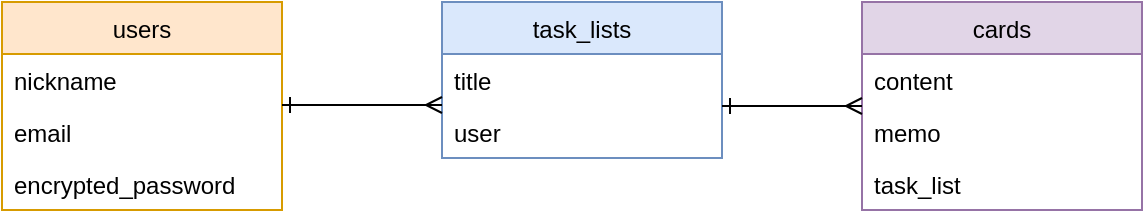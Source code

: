 <mxfile>
    <diagram id="9K_U7ifHoYbNwJvZDnJM" name="ページ1">
        <mxGraphModel dx="716" dy="627" grid="1" gridSize="11" guides="1" tooltips="1" connect="1" arrows="1" fold="1" page="1" pageScale="1" pageWidth="1654" pageHeight="1169" background="#ffffff" math="0" shadow="0">
            <root>
                <mxCell id="0"/>
                <mxCell id="1" parent="0"/>
                <mxCell id="2" value="task_lists" style="swimlane;fontStyle=0;childLayout=stackLayout;horizontal=1;startSize=26;fillColor=#dae8fc;horizontalStack=0;resizeParent=1;resizeParentMax=0;resizeLast=0;collapsible=1;marginBottom=0;strokeColor=#6c8ebf;" parent="1" vertex="1">
                    <mxGeometry x="280" y="210" width="140" height="78" as="geometry"/>
                </mxCell>
                <mxCell id="3" value="title" style="text;strokeColor=none;fillColor=none;align=left;verticalAlign=top;spacingLeft=4;spacingRight=4;overflow=hidden;rotatable=0;points=[[0,0.5],[1,0.5]];portConstraint=eastwest;" parent="2" vertex="1">
                    <mxGeometry y="26" width="140" height="26" as="geometry"/>
                </mxCell>
                <mxCell id="4" value="user" style="text;strokeColor=none;fillColor=none;align=left;verticalAlign=top;spacingLeft=4;spacingRight=4;overflow=hidden;rotatable=0;points=[[0,0.5],[1,0.5]];portConstraint=eastwest;" parent="2" vertex="1">
                    <mxGeometry y="52" width="140" height="26" as="geometry"/>
                </mxCell>
                <mxCell id="6" value="users" style="swimlane;fontStyle=0;childLayout=stackLayout;horizontal=1;startSize=26;fillColor=#ffe6cc;horizontalStack=0;resizeParent=1;resizeParentMax=0;resizeLast=0;collapsible=1;marginBottom=0;strokeColor=#d79b00;" parent="1" vertex="1">
                    <mxGeometry x="60" y="210" width="140" height="104" as="geometry"/>
                </mxCell>
                <mxCell id="7" value="nickname" style="text;strokeColor=none;fillColor=none;align=left;verticalAlign=top;spacingLeft=4;spacingRight=4;overflow=hidden;rotatable=0;points=[[0,0.5],[1,0.5]];portConstraint=eastwest;" parent="6" vertex="1">
                    <mxGeometry y="26" width="140" height="26" as="geometry"/>
                </mxCell>
                <mxCell id="8" value="email" style="text;strokeColor=none;fillColor=none;align=left;verticalAlign=top;spacingLeft=4;spacingRight=4;overflow=hidden;rotatable=0;points=[[0,0.5],[1,0.5]];portConstraint=eastwest;" parent="6" vertex="1">
                    <mxGeometry y="52" width="140" height="26" as="geometry"/>
                </mxCell>
                <mxCell id="9" value="encrypted_password&#10;" style="text;strokeColor=none;fillColor=none;align=left;verticalAlign=top;spacingLeft=4;spacingRight=4;overflow=hidden;rotatable=0;points=[[0,0.5],[1,0.5]];portConstraint=eastwest;" parent="6" vertex="1">
                    <mxGeometry y="78" width="140" height="26" as="geometry"/>
                </mxCell>
                <mxCell id="10" value="cards" style="swimlane;fontStyle=0;childLayout=stackLayout;horizontal=1;startSize=26;fillColor=#e1d5e7;horizontalStack=0;resizeParent=1;resizeParentMax=0;resizeLast=0;collapsible=1;marginBottom=0;strokeColor=#9673a6;" parent="1" vertex="1">
                    <mxGeometry x="490" y="210" width="140" height="104" as="geometry"/>
                </mxCell>
                <mxCell id="11" value="content" style="text;strokeColor=none;fillColor=none;align=left;verticalAlign=top;spacingLeft=4;spacingRight=4;overflow=hidden;rotatable=0;points=[[0,0.5],[1,0.5]];portConstraint=eastwest;" parent="10" vertex="1">
                    <mxGeometry y="26" width="140" height="26" as="geometry"/>
                </mxCell>
                <mxCell id="12" value="memo&#10;" style="text;strokeColor=none;fillColor=none;align=left;verticalAlign=top;spacingLeft=4;spacingRight=4;overflow=hidden;rotatable=0;points=[[0,0.5],[1,0.5]];portConstraint=eastwest;" parent="10" vertex="1">
                    <mxGeometry y="52" width="140" height="26" as="geometry"/>
                </mxCell>
                <mxCell id="22" value="task_list" style="text;strokeColor=none;fillColor=none;align=left;verticalAlign=top;spacingLeft=4;spacingRight=4;overflow=hidden;rotatable=0;points=[[0,0.5],[1,0.5]];portConstraint=eastwest;" parent="10" vertex="1">
                    <mxGeometry y="78" width="140" height="26" as="geometry"/>
                </mxCell>
                <mxCell id="14" value="" style="edgeStyle=none;html=1;entryX=0;entryY=0.5;entryDx=0;entryDy=0;endArrow=ERmany;endFill=0;startArrow=ERone;startFill=0;" parent="1" edge="1">
                    <mxGeometry relative="1" as="geometry">
                        <mxPoint x="200" y="261.5" as="sourcePoint"/>
                        <mxPoint x="280" y="261.5" as="targetPoint"/>
                    </mxGeometry>
                </mxCell>
                <mxCell id="15" value="" style="edgeStyle=none;html=1;startArrow=ERone;startFill=0;endArrow=ERmany;endFill=0;entryX=0;entryY=0.5;entryDx=0;entryDy=0;" parent="1" edge="1">
                    <mxGeometry relative="1" as="geometry">
                        <mxPoint x="420" y="262" as="sourcePoint"/>
                        <mxPoint x="490" y="262" as="targetPoint"/>
                    </mxGeometry>
                </mxCell>
            </root>
        </mxGraphModel>
    </diagram>
    <diagram id="WiaxabNxOEzN5OjIJki8" name="ページ2">
        <mxGraphModel dx="1077" dy="627" grid="1" gridSize="10" guides="1" tooltips="1" connect="1" arrows="0" fold="1" page="1" pageScale="1" pageWidth="1169" pageHeight="827" math="0" shadow="0">
            <root>
                <mxCell id="YUeQ5pO-HEj7gB1HhSDD-0"/>
                <mxCell id="YUeQ5pO-HEj7gB1HhSDD-1" parent="YUeQ5pO-HEj7gB1HhSDD-0"/>
                <mxCell id="JJ0xJp9nZeA3ae6mswRl-1" value="一覧ページ" style="rounded=1;whiteSpace=wrap;html=1;" parent="YUeQ5pO-HEj7gB1HhSDD-1" vertex="1">
                    <mxGeometry x="469" y="264" width="128" height="60" as="geometry"/>
                </mxCell>
                <mxCell id="JJ0xJp9nZeA3ae6mswRl-2" value="新規登録ページ" style="rounded=1;whiteSpace=wrap;html=1;" parent="YUeQ5pO-HEj7gB1HhSDD-1" vertex="1">
                    <mxGeometry x="310" y="224" width="116" height="60" as="geometry"/>
                </mxCell>
                <mxCell id="JJ0xJp9nZeA3ae6mswRl-3" value="ログインページ" style="rounded=1;whiteSpace=wrap;html=1;" parent="YUeQ5pO-HEj7gB1HhSDD-1" vertex="1">
                    <mxGeometry x="306" y="304" width="120" height="60" as="geometry"/>
                </mxCell>
                <mxCell id="JJ0xJp9nZeA3ae6mswRl-5" value="タスクリスト投稿ページ" style="rounded=1;whiteSpace=wrap;html=1;" parent="YUeQ5pO-HEj7gB1HhSDD-1" vertex="1">
                    <mxGeometry x="649" y="304" width="166" height="60" as="geometry"/>
                </mxCell>
                <mxCell id="JJ0xJp9nZeA3ae6mswRl-6" value="タスクリスト編集ページ" style="rounded=1;whiteSpace=wrap;html=1;" parent="YUeQ5pO-HEj7gB1HhSDD-1" vertex="1">
                    <mxGeometry x="649" y="384" width="166" height="60" as="geometry"/>
                </mxCell>
                <mxCell id="JJ0xJp9nZeA3ae6mswRl-7" value="カード投稿ページ" style="rounded=1;whiteSpace=wrap;html=1;" parent="YUeQ5pO-HEj7gB1HhSDD-1" vertex="1">
                    <mxGeometry x="649" y="464" width="166" height="60" as="geometry"/>
                </mxCell>
                <mxCell id="JJ0xJp9nZeA3ae6mswRl-8" value="カード詳細ページ" style="rounded=1;whiteSpace=wrap;html=1;" parent="YUeQ5pO-HEj7gB1HhSDD-1" vertex="1">
                    <mxGeometry x="649" y="544" width="166" height="60" as="geometry"/>
                </mxCell>
                <mxCell id="JJ0xJp9nZeA3ae6mswRl-9" value="TOPページ" style="rounded=1;whiteSpace=wrap;html=1;" parent="YUeQ5pO-HEj7gB1HhSDD-1" vertex="1">
                    <mxGeometry x="142" y="264" width="110" height="60" as="geometry"/>
                </mxCell>
                <mxCell id="JJ0xJp9nZeA3ae6mswRl-10" value="カウントダウン設定ページ" style="rounded=1;whiteSpace=wrap;html=1;" parent="YUeQ5pO-HEj7gB1HhSDD-1" vertex="1">
                    <mxGeometry x="649" y="224" width="166" height="60" as="geometry"/>
                </mxCell>
                <mxCell id="JJ0xJp9nZeA3ae6mswRl-11" value="カード編集ページ" style="rounded=1;whiteSpace=wrap;html=1;" parent="YUeQ5pO-HEj7gB1HhSDD-1" vertex="1">
                    <mxGeometry x="862" y="544" width="166" height="60" as="geometry"/>
                </mxCell>
                <mxCell id="JJ0xJp9nZeA3ae6mswRl-12" value="" style="endArrow=none;html=1;" parent="YUeQ5pO-HEj7gB1HhSDD-1" edge="1">
                    <mxGeometry width="50" height="50" relative="1" as="geometry">
                        <mxPoint x="630" y="580" as="sourcePoint"/>
                        <mxPoint x="630" y="260" as="targetPoint"/>
                        <Array as="points">
                            <mxPoint x="630" y="420"/>
                        </Array>
                    </mxGeometry>
                </mxCell>
                <mxCell id="JJ0xJp9nZeA3ae6mswRl-13" value="" style="endArrow=none;html=1;" parent="YUeQ5pO-HEj7gB1HhSDD-1" edge="1">
                    <mxGeometry width="50" height="50" relative="1" as="geometry">
                        <mxPoint x="630" y="338" as="sourcePoint"/>
                        <mxPoint x="649" y="338" as="targetPoint"/>
                    </mxGeometry>
                </mxCell>
                <mxCell id="lUs77356b5Os7UfWaZW5-0" value="" style="endArrow=none;html=1;" edge="1" parent="YUeQ5pO-HEj7gB1HhSDD-1">
                    <mxGeometry width="50" height="50" relative="1" as="geometry">
                        <mxPoint x="630" y="261" as="sourcePoint"/>
                        <mxPoint x="649" y="261" as="targetPoint"/>
                    </mxGeometry>
                </mxCell>
                <mxCell id="lUs77356b5Os7UfWaZW5-3" value="" style="endArrow=none;html=1;" edge="1" parent="YUeQ5pO-HEj7gB1HhSDD-1">
                    <mxGeometry width="50" height="50" relative="1" as="geometry">
                        <mxPoint x="628" y="414" as="sourcePoint"/>
                        <mxPoint x="647" y="414" as="targetPoint"/>
                    </mxGeometry>
                </mxCell>
                <mxCell id="lUs77356b5Os7UfWaZW5-4" value="" style="endArrow=none;html=1;" edge="1" parent="YUeQ5pO-HEj7gB1HhSDD-1">
                    <mxGeometry width="50" height="50" relative="1" as="geometry">
                        <mxPoint x="629" y="579" as="sourcePoint"/>
                        <mxPoint x="650" y="579" as="targetPoint"/>
                    </mxGeometry>
                </mxCell>
                <mxCell id="lUs77356b5Os7UfWaZW5-5" value="" style="endArrow=none;html=1;exitX=1;exitY=0.5;exitDx=0;exitDy=0;" edge="1" parent="YUeQ5pO-HEj7gB1HhSDD-1" source="JJ0xJp9nZeA3ae6mswRl-8" target="JJ0xJp9nZeA3ae6mswRl-11">
                    <mxGeometry width="50" height="50" relative="1" as="geometry">
                        <mxPoint x="820" y="574" as="sourcePoint"/>
                        <mxPoint x="690" y="300" as="targetPoint"/>
                    </mxGeometry>
                </mxCell>
                <mxCell id="lUs77356b5Os7UfWaZW5-6" value="" style="endArrow=none;html=1;" edge="1" parent="YUeQ5pO-HEj7gB1HhSDD-1">
                    <mxGeometry width="50" height="50" relative="1" as="geometry">
                        <mxPoint x="445" y="336" as="sourcePoint"/>
                        <mxPoint x="445" y="257" as="targetPoint"/>
                        <Array as="points"/>
                    </mxGeometry>
                </mxCell>
                <mxCell id="lUs77356b5Os7UfWaZW5-7" value="" style="endArrow=none;html=1;" edge="1" parent="YUeQ5pO-HEj7gB1HhSDD-1">
                    <mxGeometry width="50" height="50" relative="1" as="geometry">
                        <mxPoint x="425" y="258" as="sourcePoint"/>
                        <mxPoint x="445" y="258" as="targetPoint"/>
                        <Array as="points"/>
                    </mxGeometry>
                </mxCell>
                <mxCell id="lUs77356b5Os7UfWaZW5-8" value="" style="endArrow=none;html=1;" edge="1" parent="YUeQ5pO-HEj7gB1HhSDD-1">
                    <mxGeometry width="50" height="50" relative="1" as="geometry">
                        <mxPoint x="425" y="335" as="sourcePoint"/>
                        <mxPoint x="445" y="335" as="targetPoint"/>
                        <Array as="points"/>
                    </mxGeometry>
                </mxCell>
                <mxCell id="lUs77356b5Os7UfWaZW5-9" value="" style="endArrow=none;html=1;entryX=0;entryY=0.5;entryDx=0;entryDy=0;" edge="1" parent="YUeQ5pO-HEj7gB1HhSDD-1" target="JJ0xJp9nZeA3ae6mswRl-1">
                    <mxGeometry width="50" height="50" relative="1" as="geometry">
                        <mxPoint x="444" y="294" as="sourcePoint"/>
                        <mxPoint x="463" y="294" as="targetPoint"/>
                    </mxGeometry>
                </mxCell>
                <mxCell id="lUs77356b5Os7UfWaZW5-10" value="" style="endArrow=none;html=1;exitX=1;exitY=0.5;exitDx=0;exitDy=0;" edge="1" parent="YUeQ5pO-HEj7gB1HhSDD-1" source="JJ0xJp9nZeA3ae6mswRl-1">
                    <mxGeometry width="50" height="50" relative="1" as="geometry">
                        <mxPoint x="454" y="304" as="sourcePoint"/>
                        <mxPoint x="630" y="294" as="targetPoint"/>
                    </mxGeometry>
                </mxCell>
                <mxCell id="lUs77356b5Os7UfWaZW5-11" value="" style="endArrow=none;html=1;" edge="1" parent="YUeQ5pO-HEj7gB1HhSDD-1">
                    <mxGeometry width="50" height="50" relative="1" as="geometry">
                        <mxPoint x="285" y="337" as="sourcePoint"/>
                        <mxPoint x="285" y="258" as="targetPoint"/>
                        <Array as="points"/>
                    </mxGeometry>
                </mxCell>
                <mxCell id="lUs77356b5Os7UfWaZW5-12" value="" style="endArrow=none;html=1;" edge="1" parent="YUeQ5pO-HEj7gB1HhSDD-1">
                    <mxGeometry width="50" height="50" relative="1" as="geometry">
                        <mxPoint x="285" y="259" as="sourcePoint"/>
                        <mxPoint x="310" y="259" as="targetPoint"/>
                        <Array as="points"/>
                    </mxGeometry>
                </mxCell>
                <mxCell id="lUs77356b5Os7UfWaZW5-13" value="" style="endArrow=none;html=1;" edge="1" parent="YUeQ5pO-HEj7gB1HhSDD-1">
                    <mxGeometry width="50" height="50" relative="1" as="geometry">
                        <mxPoint x="285" y="336" as="sourcePoint"/>
                        <mxPoint x="306" y="336" as="targetPoint"/>
                        <Array as="points"/>
                    </mxGeometry>
                </mxCell>
                <mxCell id="lUs77356b5Os7UfWaZW5-17" value="" style="endArrow=none;html=1;exitX=1;exitY=0.5;exitDx=0;exitDy=0;" edge="1" parent="YUeQ5pO-HEj7gB1HhSDD-1" source="JJ0xJp9nZeA3ae6mswRl-9">
                    <mxGeometry width="50" height="50" relative="1" as="geometry">
                        <mxPoint x="254" y="294" as="sourcePoint"/>
                        <mxPoint x="285" y="294" as="targetPoint"/>
                    </mxGeometry>
                </mxCell>
            </root>
        </mxGraphModel>
    </diagram>
</mxfile>